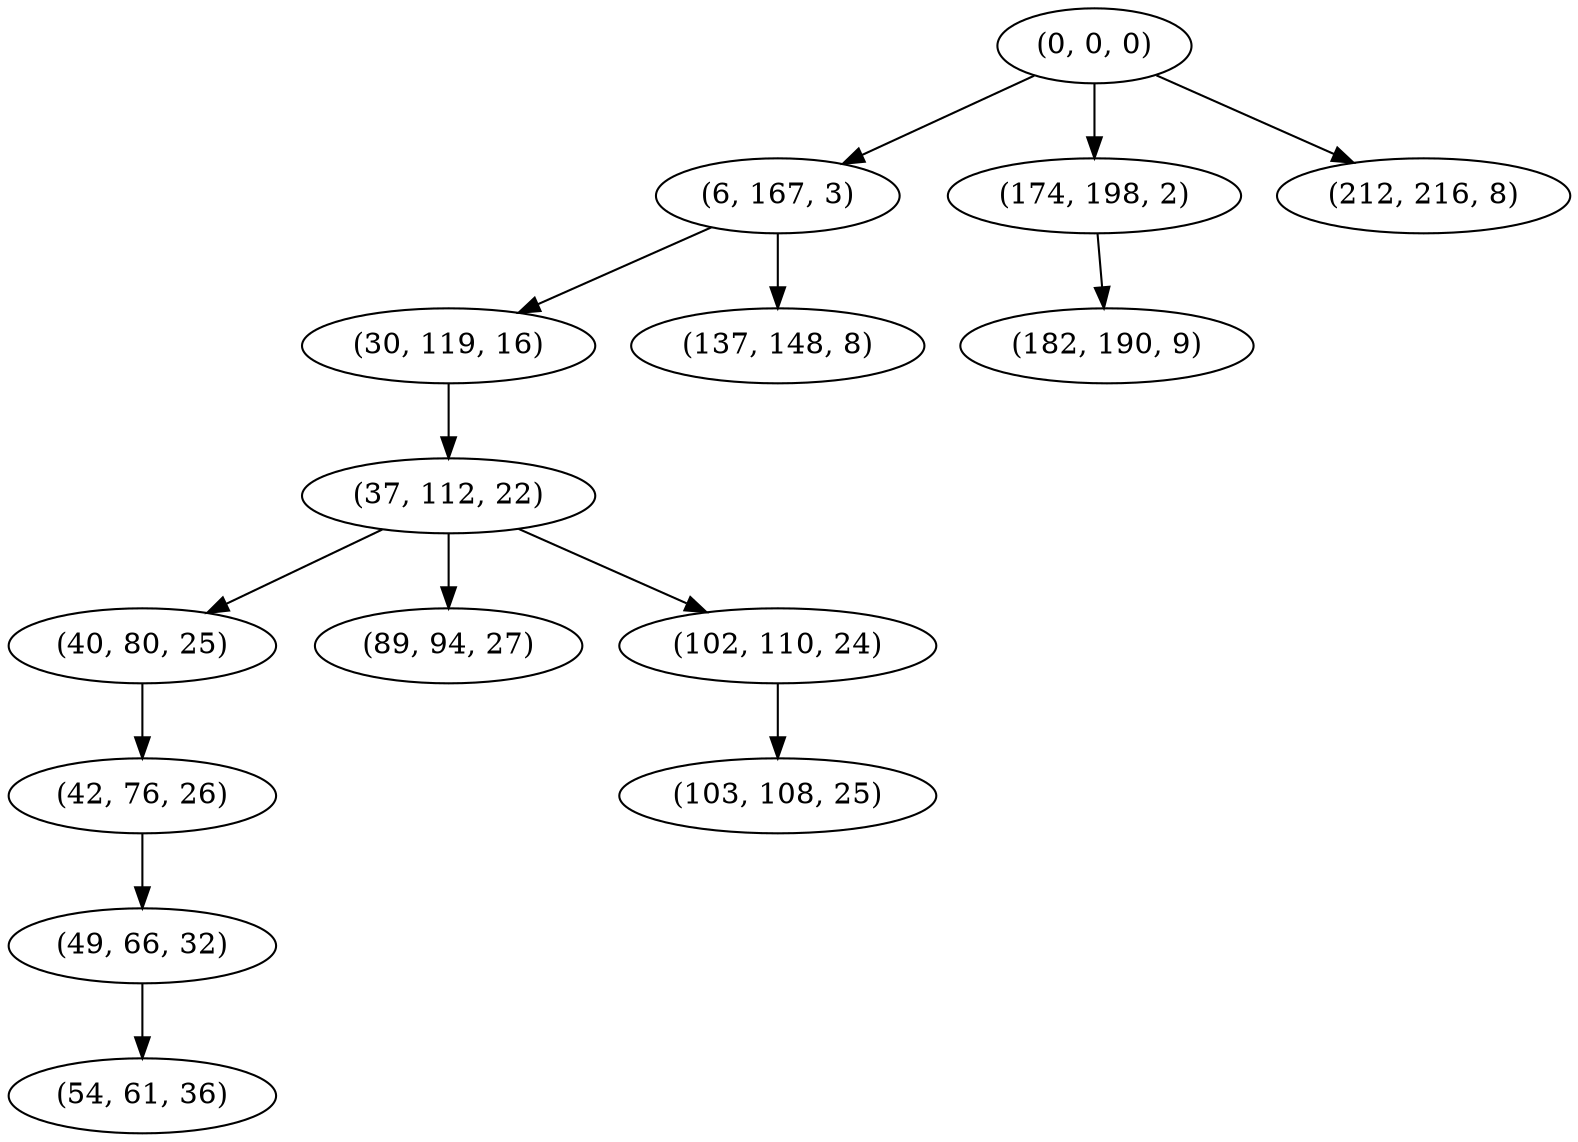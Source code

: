 digraph tree {
    "(0, 0, 0)";
    "(6, 167, 3)";
    "(30, 119, 16)";
    "(37, 112, 22)";
    "(40, 80, 25)";
    "(42, 76, 26)";
    "(49, 66, 32)";
    "(54, 61, 36)";
    "(89, 94, 27)";
    "(102, 110, 24)";
    "(103, 108, 25)";
    "(137, 148, 8)";
    "(174, 198, 2)";
    "(182, 190, 9)";
    "(212, 216, 8)";
    "(0, 0, 0)" -> "(6, 167, 3)";
    "(0, 0, 0)" -> "(174, 198, 2)";
    "(0, 0, 0)" -> "(212, 216, 8)";
    "(6, 167, 3)" -> "(30, 119, 16)";
    "(6, 167, 3)" -> "(137, 148, 8)";
    "(30, 119, 16)" -> "(37, 112, 22)";
    "(37, 112, 22)" -> "(40, 80, 25)";
    "(37, 112, 22)" -> "(89, 94, 27)";
    "(37, 112, 22)" -> "(102, 110, 24)";
    "(40, 80, 25)" -> "(42, 76, 26)";
    "(42, 76, 26)" -> "(49, 66, 32)";
    "(49, 66, 32)" -> "(54, 61, 36)";
    "(102, 110, 24)" -> "(103, 108, 25)";
    "(174, 198, 2)" -> "(182, 190, 9)";
}
